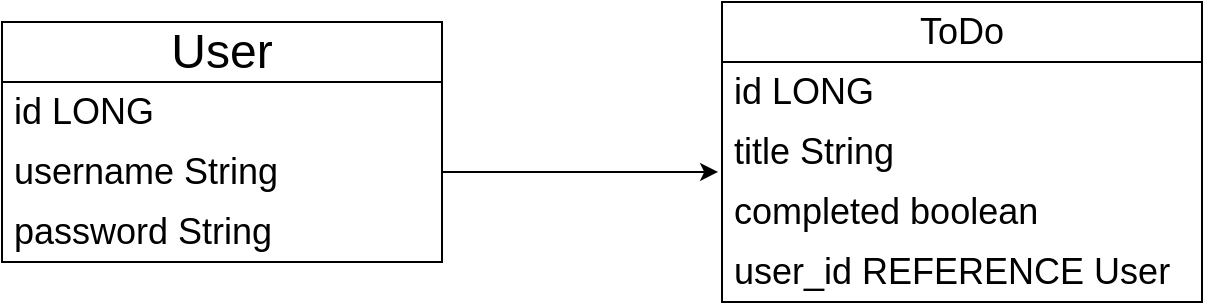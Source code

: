 <mxfile version="20.8.20" type="device"><diagram id="C5RBs43oDa-KdzZeNtuy" name="Page-1"><mxGraphModel dx="1434" dy="796" grid="1" gridSize="10" guides="1" tooltips="1" connect="1" arrows="1" fold="1" page="1" pageScale="1" pageWidth="827" pageHeight="1169" math="0" shadow="0"><root><mxCell id="WIyWlLk6GJQsqaUBKTNV-0"/><mxCell id="WIyWlLk6GJQsqaUBKTNV-1" parent="WIyWlLk6GJQsqaUBKTNV-0"/><mxCell id="tnOdtRMUGzbCsF4LpT1z-0" value="&lt;font style=&quot;font-size: 24px;&quot;&gt;User&lt;/font&gt;" style="swimlane;fontStyle=0;childLayout=stackLayout;horizontal=1;startSize=30;horizontalStack=0;resizeParent=1;resizeParentMax=0;resizeLast=0;collapsible=1;marginBottom=0;whiteSpace=wrap;html=1;" vertex="1" parent="WIyWlLk6GJQsqaUBKTNV-1"><mxGeometry x="130" y="110" width="220" height="120" as="geometry"/></mxCell><mxCell id="tnOdtRMUGzbCsF4LpT1z-1" value="&lt;font style=&quot;font-size: 18px;&quot;&gt;id LONG&lt;/font&gt;" style="text;strokeColor=none;fillColor=none;align=left;verticalAlign=middle;spacingLeft=4;spacingRight=4;overflow=hidden;points=[[0,0.5],[1,0.5]];portConstraint=eastwest;rotatable=0;whiteSpace=wrap;html=1;" vertex="1" parent="tnOdtRMUGzbCsF4LpT1z-0"><mxGeometry y="30" width="220" height="30" as="geometry"/></mxCell><mxCell id="tnOdtRMUGzbCsF4LpT1z-2" value="&lt;font style=&quot;font-size: 18px;&quot;&gt;username String&lt;/font&gt;" style="text;strokeColor=none;fillColor=none;align=left;verticalAlign=middle;spacingLeft=4;spacingRight=4;overflow=hidden;points=[[0,0.5],[1,0.5]];portConstraint=eastwest;rotatable=0;whiteSpace=wrap;html=1;" vertex="1" parent="tnOdtRMUGzbCsF4LpT1z-0"><mxGeometry y="60" width="220" height="30" as="geometry"/></mxCell><mxCell id="tnOdtRMUGzbCsF4LpT1z-3" value="&lt;font style=&quot;font-size: 18px;&quot;&gt;password String&lt;/font&gt;" style="text;strokeColor=none;fillColor=none;align=left;verticalAlign=middle;spacingLeft=4;spacingRight=4;overflow=hidden;points=[[0,0.5],[1,0.5]];portConstraint=eastwest;rotatable=0;whiteSpace=wrap;html=1;" vertex="1" parent="tnOdtRMUGzbCsF4LpT1z-0"><mxGeometry y="90" width="220" height="30" as="geometry"/></mxCell><mxCell id="tnOdtRMUGzbCsF4LpT1z-4" value="ToDo" style="swimlane;fontStyle=0;childLayout=stackLayout;horizontal=1;startSize=30;horizontalStack=0;resizeParent=1;resizeParentMax=0;resizeLast=0;collapsible=1;marginBottom=0;whiteSpace=wrap;html=1;fontSize=18;" vertex="1" parent="WIyWlLk6GJQsqaUBKTNV-1"><mxGeometry x="490" y="100" width="240" height="150" as="geometry"/></mxCell><mxCell id="tnOdtRMUGzbCsF4LpT1z-5" value="id LONG" style="text;strokeColor=none;fillColor=none;align=left;verticalAlign=middle;spacingLeft=4;spacingRight=4;overflow=hidden;points=[[0,0.5],[1,0.5]];portConstraint=eastwest;rotatable=0;whiteSpace=wrap;html=1;fontSize=18;" vertex="1" parent="tnOdtRMUGzbCsF4LpT1z-4"><mxGeometry y="30" width="240" height="30" as="geometry"/></mxCell><mxCell id="tnOdtRMUGzbCsF4LpT1z-6" value="title String" style="text;strokeColor=none;fillColor=none;align=left;verticalAlign=middle;spacingLeft=4;spacingRight=4;overflow=hidden;points=[[0,0.5],[1,0.5]];portConstraint=eastwest;rotatable=0;whiteSpace=wrap;html=1;fontSize=18;" vertex="1" parent="tnOdtRMUGzbCsF4LpT1z-4"><mxGeometry y="60" width="240" height="30" as="geometry"/></mxCell><mxCell id="tnOdtRMUGzbCsF4LpT1z-7" value="completed boolean" style="text;strokeColor=none;fillColor=none;align=left;verticalAlign=middle;spacingLeft=4;spacingRight=4;overflow=hidden;points=[[0,0.5],[1,0.5]];portConstraint=eastwest;rotatable=0;whiteSpace=wrap;html=1;fontSize=18;" vertex="1" parent="tnOdtRMUGzbCsF4LpT1z-4"><mxGeometry y="90" width="240" height="30" as="geometry"/></mxCell><mxCell id="tnOdtRMUGzbCsF4LpT1z-8" value="user_id REFERENCE User" style="text;strokeColor=none;fillColor=none;align=left;verticalAlign=middle;spacingLeft=4;spacingRight=4;overflow=hidden;points=[[0,0.5],[1,0.5]];portConstraint=eastwest;rotatable=0;whiteSpace=wrap;html=1;fontSize=18;" vertex="1" parent="tnOdtRMUGzbCsF4LpT1z-4"><mxGeometry y="120" width="240" height="30" as="geometry"/></mxCell><mxCell id="tnOdtRMUGzbCsF4LpT1z-10" style="edgeStyle=orthogonalEdgeStyle;rounded=0;orthogonalLoop=1;jettySize=auto;html=1;exitX=1;exitY=0.5;exitDx=0;exitDy=0;entryX=-0.008;entryY=0.833;entryDx=0;entryDy=0;entryPerimeter=0;fontSize=18;" edge="1" parent="WIyWlLk6GJQsqaUBKTNV-1" source="tnOdtRMUGzbCsF4LpT1z-2" target="tnOdtRMUGzbCsF4LpT1z-6"><mxGeometry relative="1" as="geometry"/></mxCell></root></mxGraphModel></diagram></mxfile>